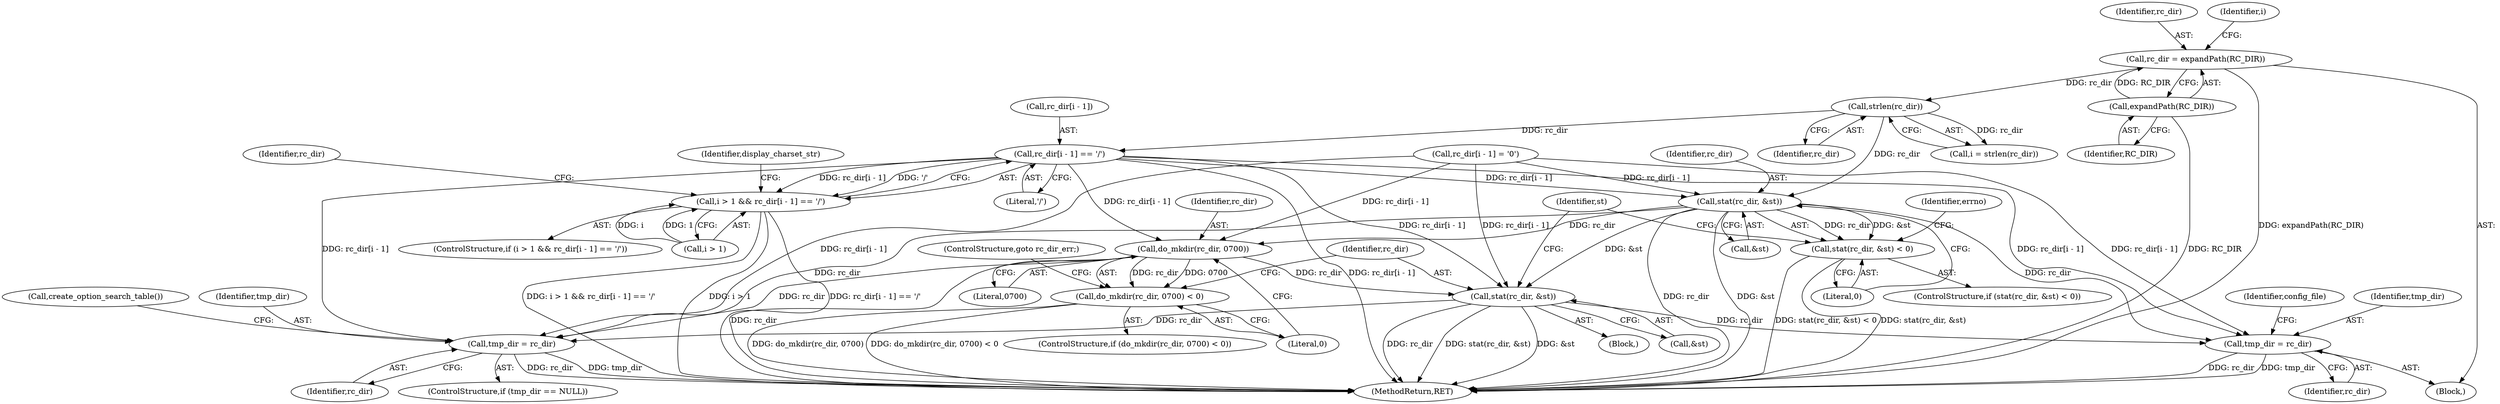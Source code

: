 digraph "0_w3m_18dcbadf2771cdb0c18509b14e4e73505b242753_0@array" {
"1000131" [label="(Call,rc_dir[i - 1] == '/')"];
"1000124" [label="(Call,strlen(rc_dir))"];
"1000118" [label="(Call,rc_dir = expandPath(RC_DIR))"];
"1000120" [label="(Call,expandPath(RC_DIR))"];
"1000127" [label="(Call,i > 1 && rc_dir[i - 1] == '/')"];
"1000156" [label="(Call,stat(rc_dir, &st))"];
"1000155" [label="(Call,stat(rc_dir, &st) < 0)"];
"1000169" [label="(Call,do_mkdir(rc_dir, 0700))"];
"1000168" [label="(Call,do_mkdir(rc_dir, 0700) < 0)"];
"1000177" [label="(Call,stat(rc_dir, &st))"];
"1000204" [label="(Call,tmp_dir = rc_dir)"];
"1000317" [label="(Call,tmp_dir = rc_dir)"];
"1000118" [label="(Call,rc_dir = expandPath(RC_DIR))"];
"1000126" [label="(ControlStructure,if (i > 1 && rc_dir[i - 1] == '/'))"];
"1000204" [label="(Call,tmp_dir = rc_dir)"];
"1000167" [label="(ControlStructure,if (do_mkdir(rc_dir, 0700) < 0))"];
"1000125" [label="(Identifier,rc_dir)"];
"1000178" [label="(Identifier,rc_dir)"];
"1000209" [label="(Identifier,config_file)"];
"1000319" [label="(Identifier,rc_dir)"];
"1000119" [label="(Identifier,rc_dir)"];
"1000155" [label="(Call,stat(rc_dir, &st) < 0)"];
"1000127" [label="(Call,i > 1 && rc_dir[i - 1] == '/')"];
"1000120" [label="(Call,expandPath(RC_DIR))"];
"1000132" [label="(Call,rc_dir[i - 1])"];
"1000123" [label="(Identifier,i)"];
"1000318" [label="(Identifier,tmp_dir)"];
"1000188" [label="(Identifier,st)"];
"1000317" [label="(Call,tmp_dir = rc_dir)"];
"1000313" [label="(ControlStructure,if (tmp_dir == NULL))"];
"1000137" [label="(Literal,'/')"];
"1000131" [label="(Call,rc_dir[i - 1] == '/')"];
"1000168" [label="(Call,do_mkdir(rc_dir, 0700) < 0)"];
"1000322" [label="(MethodReturn,RET)"];
"1000206" [label="(Identifier,rc_dir)"];
"1000205" [label="(Identifier,tmp_dir)"];
"1000164" [label="(Identifier,errno)"];
"1000160" [label="(Literal,0)"];
"1000179" [label="(Call,&st)"];
"1000124" [label="(Call,strlen(rc_dir))"];
"1000174" [label="(ControlStructure,goto rc_dir_err;)"];
"1000154" [label="(ControlStructure,if (stat(rc_dir, &st) < 0))"];
"1000170" [label="(Identifier,rc_dir)"];
"1000122" [label="(Call,i = strlen(rc_dir))"];
"1000177" [label="(Call,stat(rc_dir, &st))"];
"1000156" [label="(Call,stat(rc_dir, &st))"];
"1000169" [label="(Call,do_mkdir(rc_dir, 0700))"];
"1000176" [label="(Block,)"];
"1000146" [label="(Identifier,display_charset_str)"];
"1000320" [label="(Call,create_option_search_table())"];
"1000109" [label="(Block,)"];
"1000138" [label="(Call,rc_dir[i - 1] = '\0')"];
"1000158" [label="(Call,&st)"];
"1000171" [label="(Literal,0700)"];
"1000121" [label="(Identifier,RC_DIR)"];
"1000172" [label="(Literal,0)"];
"1000140" [label="(Identifier,rc_dir)"];
"1000157" [label="(Identifier,rc_dir)"];
"1000128" [label="(Call,i > 1)"];
"1000131" -> "1000127"  [label="AST: "];
"1000131" -> "1000137"  [label="CFG: "];
"1000132" -> "1000131"  [label="AST: "];
"1000137" -> "1000131"  [label="AST: "];
"1000127" -> "1000131"  [label="CFG: "];
"1000131" -> "1000322"  [label="DDG: rc_dir[i - 1]"];
"1000131" -> "1000127"  [label="DDG: rc_dir[i - 1]"];
"1000131" -> "1000127"  [label="DDG: '/'"];
"1000124" -> "1000131"  [label="DDG: rc_dir"];
"1000131" -> "1000156"  [label="DDG: rc_dir[i - 1]"];
"1000131" -> "1000169"  [label="DDG: rc_dir[i - 1]"];
"1000131" -> "1000177"  [label="DDG: rc_dir[i - 1]"];
"1000131" -> "1000204"  [label="DDG: rc_dir[i - 1]"];
"1000131" -> "1000317"  [label="DDG: rc_dir[i - 1]"];
"1000124" -> "1000122"  [label="AST: "];
"1000124" -> "1000125"  [label="CFG: "];
"1000125" -> "1000124"  [label="AST: "];
"1000122" -> "1000124"  [label="CFG: "];
"1000124" -> "1000122"  [label="DDG: rc_dir"];
"1000118" -> "1000124"  [label="DDG: rc_dir"];
"1000124" -> "1000156"  [label="DDG: rc_dir"];
"1000118" -> "1000109"  [label="AST: "];
"1000118" -> "1000120"  [label="CFG: "];
"1000119" -> "1000118"  [label="AST: "];
"1000120" -> "1000118"  [label="AST: "];
"1000123" -> "1000118"  [label="CFG: "];
"1000118" -> "1000322"  [label="DDG: expandPath(RC_DIR)"];
"1000120" -> "1000118"  [label="DDG: RC_DIR"];
"1000120" -> "1000121"  [label="CFG: "];
"1000121" -> "1000120"  [label="AST: "];
"1000120" -> "1000322"  [label="DDG: RC_DIR"];
"1000127" -> "1000126"  [label="AST: "];
"1000127" -> "1000128"  [label="CFG: "];
"1000128" -> "1000127"  [label="AST: "];
"1000140" -> "1000127"  [label="CFG: "];
"1000146" -> "1000127"  [label="CFG: "];
"1000127" -> "1000322"  [label="DDG: i > 1 && rc_dir[i - 1] == '/'"];
"1000127" -> "1000322"  [label="DDG: i > 1"];
"1000127" -> "1000322"  [label="DDG: rc_dir[i - 1] == '/'"];
"1000128" -> "1000127"  [label="DDG: i"];
"1000128" -> "1000127"  [label="DDG: 1"];
"1000156" -> "1000155"  [label="AST: "];
"1000156" -> "1000158"  [label="CFG: "];
"1000157" -> "1000156"  [label="AST: "];
"1000158" -> "1000156"  [label="AST: "];
"1000160" -> "1000156"  [label="CFG: "];
"1000156" -> "1000322"  [label="DDG: rc_dir"];
"1000156" -> "1000322"  [label="DDG: &st"];
"1000156" -> "1000155"  [label="DDG: rc_dir"];
"1000156" -> "1000155"  [label="DDG: &st"];
"1000138" -> "1000156"  [label="DDG: rc_dir[i - 1]"];
"1000156" -> "1000169"  [label="DDG: rc_dir"];
"1000156" -> "1000177"  [label="DDG: &st"];
"1000156" -> "1000204"  [label="DDG: rc_dir"];
"1000156" -> "1000317"  [label="DDG: rc_dir"];
"1000155" -> "1000154"  [label="AST: "];
"1000155" -> "1000160"  [label="CFG: "];
"1000160" -> "1000155"  [label="AST: "];
"1000164" -> "1000155"  [label="CFG: "];
"1000188" -> "1000155"  [label="CFG: "];
"1000155" -> "1000322"  [label="DDG: stat(rc_dir, &st) < 0"];
"1000155" -> "1000322"  [label="DDG: stat(rc_dir, &st)"];
"1000169" -> "1000168"  [label="AST: "];
"1000169" -> "1000171"  [label="CFG: "];
"1000170" -> "1000169"  [label="AST: "];
"1000171" -> "1000169"  [label="AST: "];
"1000172" -> "1000169"  [label="CFG: "];
"1000169" -> "1000322"  [label="DDG: rc_dir"];
"1000169" -> "1000168"  [label="DDG: rc_dir"];
"1000169" -> "1000168"  [label="DDG: 0700"];
"1000138" -> "1000169"  [label="DDG: rc_dir[i - 1]"];
"1000169" -> "1000177"  [label="DDG: rc_dir"];
"1000169" -> "1000317"  [label="DDG: rc_dir"];
"1000168" -> "1000167"  [label="AST: "];
"1000168" -> "1000172"  [label="CFG: "];
"1000172" -> "1000168"  [label="AST: "];
"1000174" -> "1000168"  [label="CFG: "];
"1000178" -> "1000168"  [label="CFG: "];
"1000168" -> "1000322"  [label="DDG: do_mkdir(rc_dir, 0700) < 0"];
"1000168" -> "1000322"  [label="DDG: do_mkdir(rc_dir, 0700)"];
"1000177" -> "1000176"  [label="AST: "];
"1000177" -> "1000179"  [label="CFG: "];
"1000178" -> "1000177"  [label="AST: "];
"1000179" -> "1000177"  [label="AST: "];
"1000188" -> "1000177"  [label="CFG: "];
"1000177" -> "1000322"  [label="DDG: &st"];
"1000177" -> "1000322"  [label="DDG: rc_dir"];
"1000177" -> "1000322"  [label="DDG: stat(rc_dir, &st)"];
"1000138" -> "1000177"  [label="DDG: rc_dir[i - 1]"];
"1000177" -> "1000204"  [label="DDG: rc_dir"];
"1000177" -> "1000317"  [label="DDG: rc_dir"];
"1000204" -> "1000109"  [label="AST: "];
"1000204" -> "1000206"  [label="CFG: "];
"1000205" -> "1000204"  [label="AST: "];
"1000206" -> "1000204"  [label="AST: "];
"1000209" -> "1000204"  [label="CFG: "];
"1000204" -> "1000322"  [label="DDG: rc_dir"];
"1000204" -> "1000322"  [label="DDG: tmp_dir"];
"1000138" -> "1000204"  [label="DDG: rc_dir[i - 1]"];
"1000317" -> "1000313"  [label="AST: "];
"1000317" -> "1000319"  [label="CFG: "];
"1000318" -> "1000317"  [label="AST: "];
"1000319" -> "1000317"  [label="AST: "];
"1000320" -> "1000317"  [label="CFG: "];
"1000317" -> "1000322"  [label="DDG: tmp_dir"];
"1000317" -> "1000322"  [label="DDG: rc_dir"];
"1000138" -> "1000317"  [label="DDG: rc_dir[i - 1]"];
}
